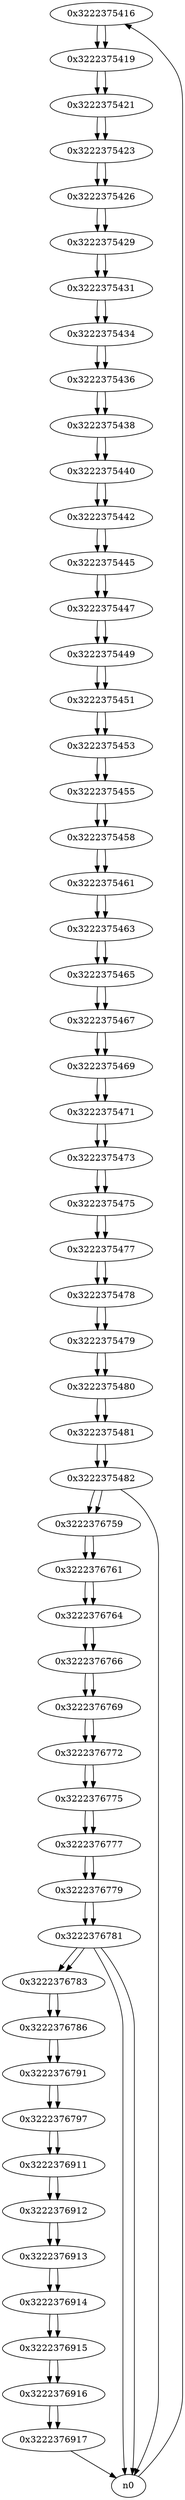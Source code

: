 digraph G{
/* nodes */
  n1 [label="0x3222375416"]
  n2 [label="0x3222375419"]
  n3 [label="0x3222375421"]
  n4 [label="0x3222375423"]
  n5 [label="0x3222375426"]
  n6 [label="0x3222375429"]
  n7 [label="0x3222375431"]
  n8 [label="0x3222375434"]
  n9 [label="0x3222375436"]
  n10 [label="0x3222375438"]
  n11 [label="0x3222375440"]
  n12 [label="0x3222375442"]
  n13 [label="0x3222375445"]
  n14 [label="0x3222375447"]
  n15 [label="0x3222375449"]
  n16 [label="0x3222375451"]
  n17 [label="0x3222375453"]
  n18 [label="0x3222375455"]
  n19 [label="0x3222375458"]
  n20 [label="0x3222375461"]
  n21 [label="0x3222375463"]
  n22 [label="0x3222375465"]
  n23 [label="0x3222375467"]
  n24 [label="0x3222375469"]
  n25 [label="0x3222375471"]
  n26 [label="0x3222375473"]
  n27 [label="0x3222375475"]
  n28 [label="0x3222375477"]
  n29 [label="0x3222375478"]
  n30 [label="0x3222375479"]
  n31 [label="0x3222375480"]
  n32 [label="0x3222375481"]
  n33 [label="0x3222375482"]
  n34 [label="0x3222376759"]
  n35 [label="0x3222376761"]
  n36 [label="0x3222376764"]
  n37 [label="0x3222376766"]
  n38 [label="0x3222376769"]
  n39 [label="0x3222376772"]
  n40 [label="0x3222376775"]
  n41 [label="0x3222376777"]
  n42 [label="0x3222376779"]
  n43 [label="0x3222376781"]
  n44 [label="0x3222376783"]
  n45 [label="0x3222376786"]
  n46 [label="0x3222376791"]
  n47 [label="0x3222376797"]
  n48 [label="0x3222376911"]
  n49 [label="0x3222376912"]
  n50 [label="0x3222376913"]
  n51 [label="0x3222376914"]
  n52 [label="0x3222376915"]
  n53 [label="0x3222376916"]
  n54 [label="0x3222376917"]
/* edges */
n1 -> n2;
n0 -> n1;
n2 -> n3;
n1 -> n2;
n3 -> n4;
n2 -> n3;
n4 -> n5;
n3 -> n4;
n5 -> n6;
n4 -> n5;
n6 -> n7;
n5 -> n6;
n7 -> n8;
n6 -> n7;
n8 -> n9;
n7 -> n8;
n9 -> n10;
n8 -> n9;
n10 -> n11;
n9 -> n10;
n11 -> n12;
n10 -> n11;
n12 -> n13;
n11 -> n12;
n13 -> n14;
n12 -> n13;
n14 -> n15;
n13 -> n14;
n15 -> n16;
n14 -> n15;
n16 -> n17;
n15 -> n16;
n17 -> n18;
n16 -> n17;
n18 -> n19;
n17 -> n18;
n19 -> n20;
n18 -> n19;
n20 -> n21;
n19 -> n20;
n21 -> n22;
n20 -> n21;
n22 -> n23;
n21 -> n22;
n23 -> n24;
n22 -> n23;
n24 -> n25;
n23 -> n24;
n25 -> n26;
n24 -> n25;
n26 -> n27;
n25 -> n26;
n27 -> n28;
n26 -> n27;
n28 -> n29;
n27 -> n28;
n29 -> n30;
n28 -> n29;
n30 -> n31;
n29 -> n30;
n31 -> n32;
n30 -> n31;
n32 -> n33;
n31 -> n32;
n33 -> n34;
n33 -> n0;
n32 -> n33;
n34 -> n35;
n33 -> n34;
n35 -> n36;
n34 -> n35;
n36 -> n37;
n35 -> n36;
n37 -> n38;
n36 -> n37;
n38 -> n39;
n37 -> n38;
n39 -> n40;
n38 -> n39;
n40 -> n41;
n39 -> n40;
n41 -> n42;
n40 -> n41;
n42 -> n43;
n41 -> n42;
n43 -> n0;
n43 -> n44;
n43 -> n0;
n42 -> n43;
n44 -> n45;
n43 -> n44;
n45 -> n46;
n44 -> n45;
n46 -> n47;
n45 -> n46;
n47 -> n48;
n46 -> n47;
n48 -> n49;
n47 -> n48;
n49 -> n50;
n48 -> n49;
n50 -> n51;
n49 -> n50;
n51 -> n52;
n50 -> n51;
n52 -> n53;
n51 -> n52;
n53 -> n54;
n52 -> n53;
n54 -> n0;
n53 -> n54;
}
